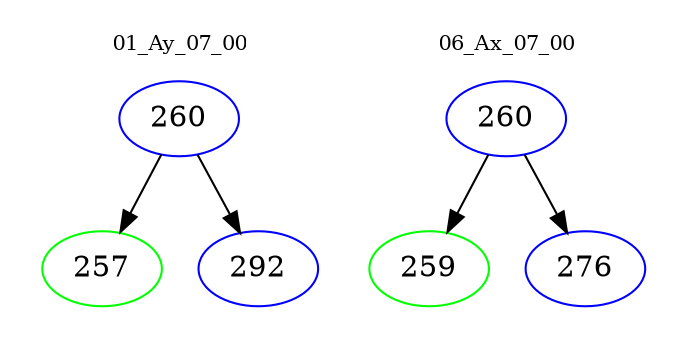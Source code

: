 digraph{
subgraph cluster_0 {
color = white
label = "01_Ay_07_00";
fontsize=10;
T0_260 [label="260", color="blue"]
T0_260 -> T0_257 [color="black"]
T0_257 [label="257", color="green"]
T0_260 -> T0_292 [color="black"]
T0_292 [label="292", color="blue"]
}
subgraph cluster_1 {
color = white
label = "06_Ax_07_00";
fontsize=10;
T1_260 [label="260", color="blue"]
T1_260 -> T1_259 [color="black"]
T1_259 [label="259", color="green"]
T1_260 -> T1_276 [color="black"]
T1_276 [label="276", color="blue"]
}
}
